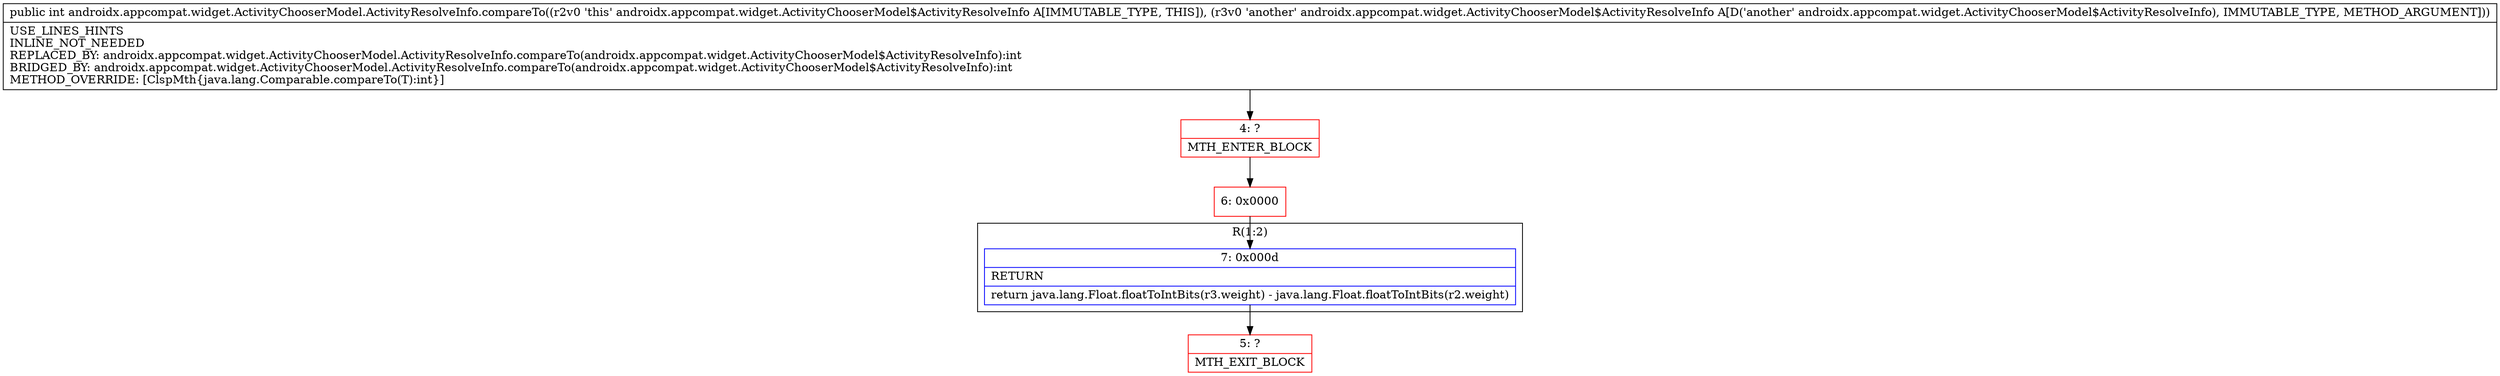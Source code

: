 digraph "CFG forandroidx.appcompat.widget.ActivityChooserModel.ActivityResolveInfo.compareTo(Landroidx\/appcompat\/widget\/ActivityChooserModel$ActivityResolveInfo;)I" {
subgraph cluster_Region_442236850 {
label = "R(1:2)";
node [shape=record,color=blue];
Node_7 [shape=record,label="{7\:\ 0x000d|RETURN\l|return java.lang.Float.floatToIntBits(r3.weight) \- java.lang.Float.floatToIntBits(r2.weight)\l}"];
}
Node_4 [shape=record,color=red,label="{4\:\ ?|MTH_ENTER_BLOCK\l}"];
Node_6 [shape=record,color=red,label="{6\:\ 0x0000}"];
Node_5 [shape=record,color=red,label="{5\:\ ?|MTH_EXIT_BLOCK\l}"];
MethodNode[shape=record,label="{public int androidx.appcompat.widget.ActivityChooserModel.ActivityResolveInfo.compareTo((r2v0 'this' androidx.appcompat.widget.ActivityChooserModel$ActivityResolveInfo A[IMMUTABLE_TYPE, THIS]), (r3v0 'another' androidx.appcompat.widget.ActivityChooserModel$ActivityResolveInfo A[D('another' androidx.appcompat.widget.ActivityChooserModel$ActivityResolveInfo), IMMUTABLE_TYPE, METHOD_ARGUMENT]))  | USE_LINES_HINTS\lINLINE_NOT_NEEDED\lREPLACED_BY: androidx.appcompat.widget.ActivityChooserModel.ActivityResolveInfo.compareTo(androidx.appcompat.widget.ActivityChooserModel$ActivityResolveInfo):int\lBRIDGED_BY: androidx.appcompat.widget.ActivityChooserModel.ActivityResolveInfo.compareTo(androidx.appcompat.widget.ActivityChooserModel$ActivityResolveInfo):int\lMETHOD_OVERRIDE: [ClspMth\{java.lang.Comparable.compareTo(T):int\}]\l}"];
MethodNode -> Node_4;Node_7 -> Node_5;
Node_4 -> Node_6;
Node_6 -> Node_7;
}

